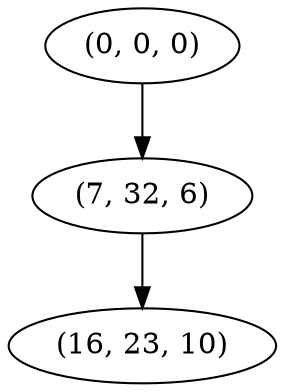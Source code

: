 digraph tree {
    "(0, 0, 0)";
    "(7, 32, 6)";
    "(16, 23, 10)";
    "(0, 0, 0)" -> "(7, 32, 6)";
    "(7, 32, 6)" -> "(16, 23, 10)";
}
